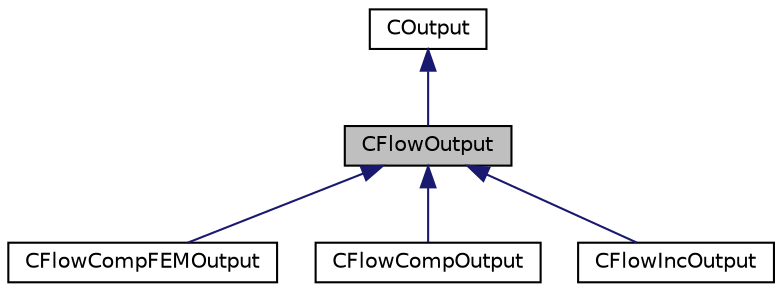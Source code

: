 digraph "CFlowOutput"
{
  edge [fontname="Helvetica",fontsize="10",labelfontname="Helvetica",labelfontsize="10"];
  node [fontname="Helvetica",fontsize="10",shape=record];
  Node0 [label="CFlowOutput",height=0.2,width=0.4,color="black", fillcolor="grey75", style="filled", fontcolor="black"];
  Node1 -> Node0 [dir="back",color="midnightblue",fontsize="10",style="solid",fontname="Helvetica"];
  Node1 [label="COutput",height=0.2,width=0.4,color="black", fillcolor="white", style="filled",URL="$class_c_output.html",tooltip="Class for writing the convergence history and to write solution data to file. "];
  Node0 -> Node2 [dir="back",color="midnightblue",fontsize="10",style="solid",fontname="Helvetica"];
  Node2 [label="CFlowCompFEMOutput",height=0.2,width=0.4,color="black", fillcolor="white", style="filled",URL="$class_c_flow_comp_f_e_m_output.html",tooltip="Output class for the compressible FEM flow output. "];
  Node0 -> Node3 [dir="back",color="midnightblue",fontsize="10",style="solid",fontname="Helvetica"];
  Node3 [label="CFlowCompOutput",height=0.2,width=0.4,color="black", fillcolor="white", style="filled",URL="$class_c_flow_comp_output.html",tooltip="Output class for compressible flow problems. "];
  Node0 -> Node4 [dir="back",color="midnightblue",fontsize="10",style="solid",fontname="Helvetica"];
  Node4 [label="CFlowIncOutput",height=0.2,width=0.4,color="black", fillcolor="white", style="filled",URL="$class_c_flow_inc_output.html",tooltip="Output class for incompressible flow problems. "];
}
